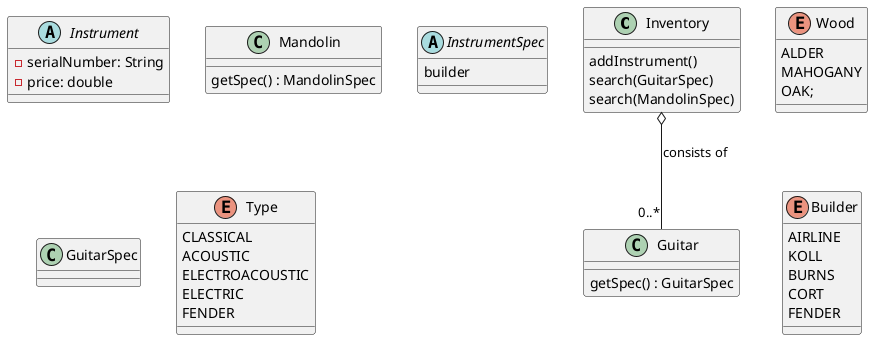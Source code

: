 @startuml
'https://plantuml.com/class-diagram

class Inventory{
addInstrument()
search(GuitarSpec)
search(MandolinSpec)
}
abstract class Instrument{
- serialNumber: String
- price: double
}

class Guitar {

getSpec() : GuitarSpec
}

class Mandolin {

getSpec() : MandolinSpec
}

abstract class InstrumentSpec{
builder

}

class GuitarSpec{


}
enum Builder {
 AIRLINE
 KOLL
 BURNS
 CORT
 FENDER
}

enum Type {
CLASSICAL
ACOUSTIC
ELECTROACOUSTIC
ELECTRIC
FENDER
}

enum Wood {
ALDER
MAHOGANY
OAK;
}

Wood -[hidden]-Builder
Inventory o-- "0..*" Guitar:consists of
@enduml